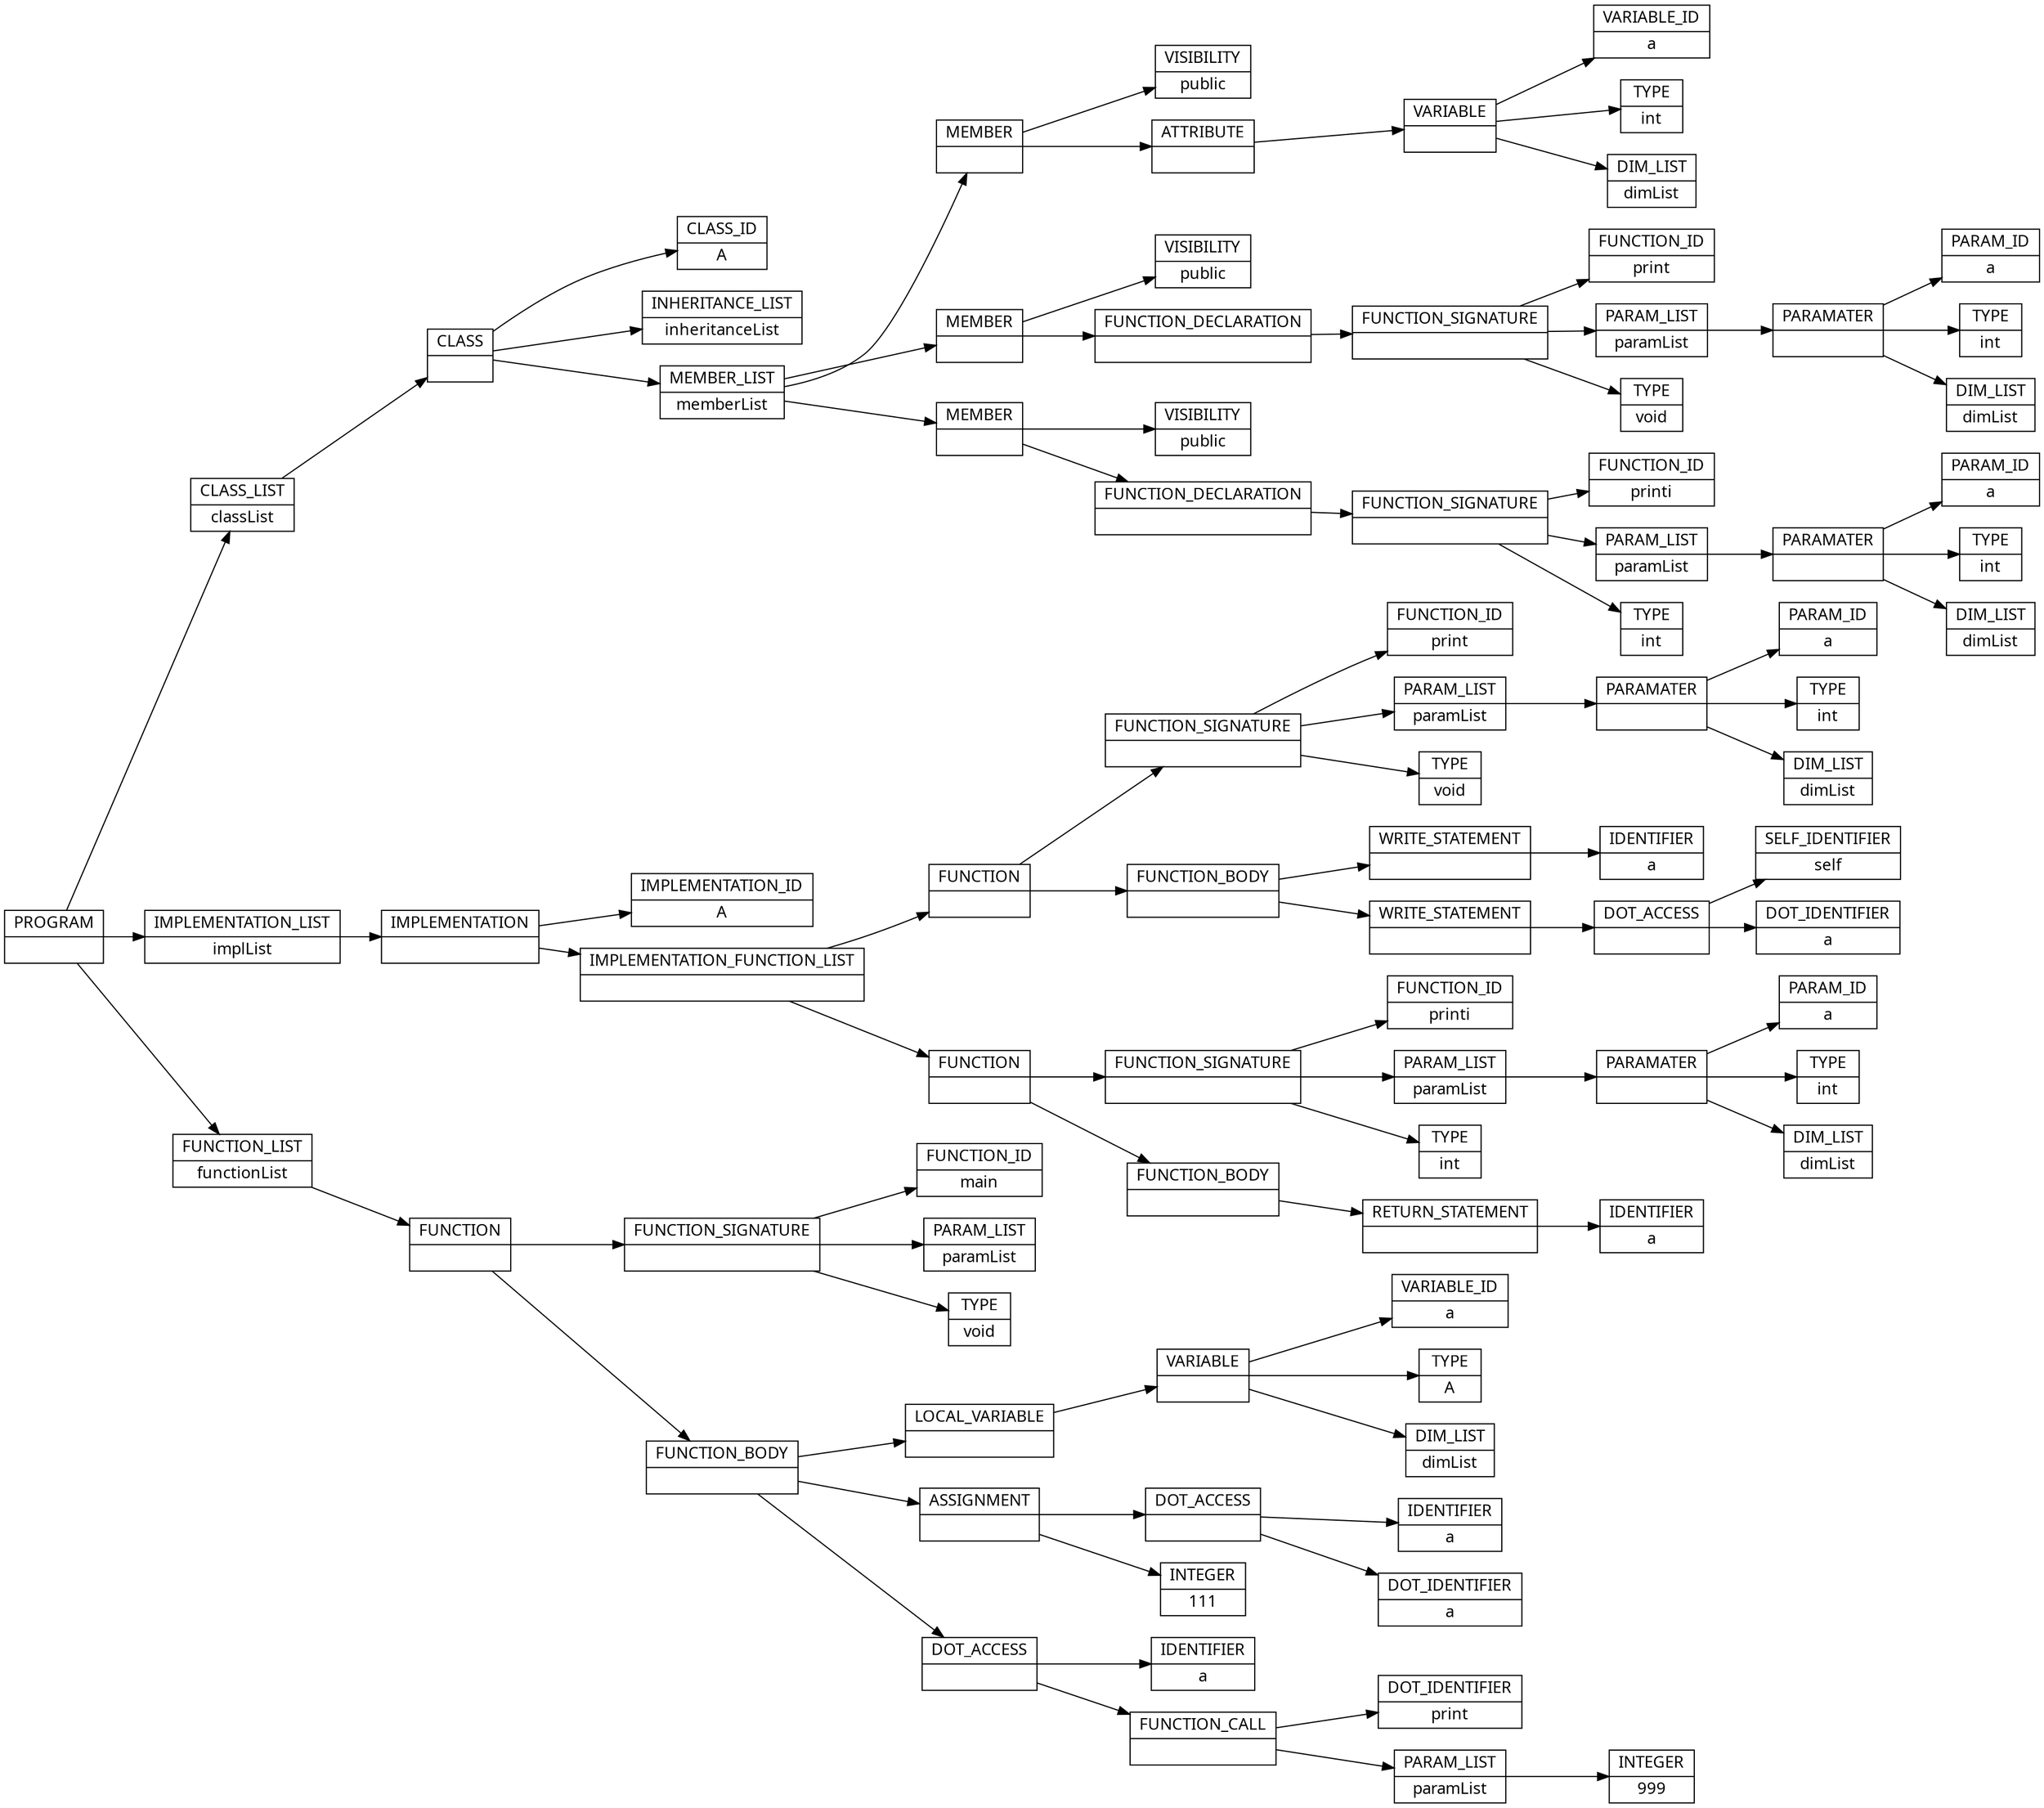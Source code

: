 digraph AST {
  node [shape=record];
    node [fontname=Sans];charset="UTF-8" splines=true splines=spline rankdir =LR
  node3 [label="PROGRAM |  "];
  node0 [label="CLASS_LIST | classList "];
  node39 [label="CLASS |  "];
  node4 [label="CLASS_ID | A "];
  node5 [label="INHERITANCE_LIST | inheritanceList "];
  node6 [label="MEMBER_LIST | memberList "];
  node14 [label="MEMBER |  "];
  node7 [label="VISIBILITY | public "];
  node13 [label="ATTRIBUTE |  "];
  node12 [label="VARIABLE |  "];
  node8 [label="VARIABLE_ID | a "];
  node9 [label="TYPE | int "];
  node10 [label="DIM_LIST | dimList "];
  node26 [label="MEMBER |  "];
  node15 [label="VISIBILITY | public "];
  node25 [label="FUNCTION_DECLARATION |  "];
  node24 [label="FUNCTION_SIGNATURE |  "];
  node16 [label="FUNCTION_ID | print "];
  node17 [label="PARAM_LIST | paramList "];
  node22 [label="PARAMATER |  "];
  node18 [label="PARAM_ID | a "];
  node19 [label="TYPE | int "];
  node20 [label="DIM_LIST | dimList "];
  node23 [label="TYPE | void "];
  node38 [label="MEMBER |  "];
  node27 [label="VISIBILITY | public "];
  node37 [label="FUNCTION_DECLARATION |  "];
  node36 [label="FUNCTION_SIGNATURE |  "];
  node28 [label="FUNCTION_ID | printi "];
  node29 [label="PARAM_LIST | paramList "];
  node34 [label="PARAMATER |  "];
  node30 [label="PARAM_ID | a "];
  node31 [label="TYPE | int "];
  node32 [label="DIM_LIST | dimList "];
  node35 [label="TYPE | int "];
  node1 [label="IMPLEMENTATION_LIST | implList "];
  node72 [label="IMPLEMENTATION |  "];
  node40 [label="IMPLEMENTATION_ID | A "];
  node41 [label="IMPLEMENTATION_FUNCTION_LIST |  "];
  node58 [label="FUNCTION |  "];
  node50 [label="FUNCTION_SIGNATURE |  "];
  node42 [label="FUNCTION_ID | print "];
  node43 [label="PARAM_LIST | paramList "];
  node48 [label="PARAMATER |  "];
  node44 [label="PARAM_ID | a "];
  node45 [label="TYPE | int "];
  node46 [label="DIM_LIST | dimList "];
  node49 [label="TYPE | void "];
  node51 [label="FUNCTION_BODY |  "];
  node53 [label="WRITE_STATEMENT |  "];
  node52 [label="IDENTIFIER | a "];
  node57 [label="WRITE_STATEMENT |  "];
  node56 [label="DOT_ACCESS |  "];
  node54 [label="SELF_IDENTIFIER | self "];
  node55 [label="DOT_IDENTIFIER | a "];
  node71 [label="FUNCTION |  "];
  node67 [label="FUNCTION_SIGNATURE |  "];
  node59 [label="FUNCTION_ID | printi "];
  node60 [label="PARAM_LIST | paramList "];
  node65 [label="PARAMATER |  "];
  node61 [label="PARAM_ID | a "];
  node62 [label="TYPE | int "];
  node63 [label="DIM_LIST | dimList "];
  node66 [label="TYPE | int "];
  node68 [label="FUNCTION_BODY |  "];
  node70 [label="RETURN_STATEMENT |  "];
  node69 [label="IDENTIFIER | a "];
  node2 [label="FUNCTION_LIST | functionList "];
  node96 [label="FUNCTION |  "];
  node76 [label="FUNCTION_SIGNATURE |  "];
  node73 [label="FUNCTION_ID | main "];
  node74 [label="PARAM_LIST | paramList "];
  node75 [label="TYPE | void "];
  node77 [label="FUNCTION_BODY |  "];
  node83 [label="LOCAL_VARIABLE |  "];
  node82 [label="VARIABLE |  "];
  node78 [label="VARIABLE_ID | a "];
  node79 [label="TYPE | A "];
  node80 [label="DIM_LIST | dimList "];
  node89 [label="ASSIGNMENT |  "];
  node86 [label="DOT_ACCESS |  "];
  node84 [label="IDENTIFIER | a "];
  node85 [label="DOT_IDENTIFIER | a "];
  node88 [label="INTEGER | 111 "];
  node95 [label="DOT_ACCESS |  "];
  node90 [label="IDENTIFIER | a "];
  node94 [label="FUNCTION_CALL |  "];
  node91 [label="DOT_IDENTIFIER | print "];
  node92 [label="PARAM_LIST | paramList "];
  node93 [label="INTEGER | 999 "];
  node3 -> node0;
  node0 -> node39;
  node39 -> node4;
  node39 -> node5;
  node39 -> node6;
  node6 -> node14;
  node14 -> node7;
  node14 -> node13;
  node13 -> node12;
  node12 -> node8;
  node12 -> node9;
  node12 -> node10;
  node6 -> node26;
  node26 -> node15;
  node26 -> node25;
  node25 -> node24;
  node24 -> node16;
  node24 -> node17;
  node17 -> node22;
  node22 -> node18;
  node22 -> node19;
  node22 -> node20;
  node24 -> node23;
  node6 -> node38;
  node38 -> node27;
  node38 -> node37;
  node37 -> node36;
  node36 -> node28;
  node36 -> node29;
  node29 -> node34;
  node34 -> node30;
  node34 -> node31;
  node34 -> node32;
  node36 -> node35;
  node3 -> node1;
  node1 -> node72;
  node72 -> node40;
  node72 -> node41;
  node41 -> node58;
  node58 -> node50;
  node50 -> node42;
  node50 -> node43;
  node43 -> node48;
  node48 -> node44;
  node48 -> node45;
  node48 -> node46;
  node50 -> node49;
  node58 -> node51;
  node51 -> node53;
  node53 -> node52;
  node51 -> node57;
  node57 -> node56;
  node56 -> node54;
  node56 -> node55;
  node41 -> node71;
  node71 -> node67;
  node67 -> node59;
  node67 -> node60;
  node60 -> node65;
  node65 -> node61;
  node65 -> node62;
  node65 -> node63;
  node67 -> node66;
  node71 -> node68;
  node68 -> node70;
  node70 -> node69;
  node3 -> node2;
  node2 -> node96;
  node96 -> node76;
  node76 -> node73;
  node76 -> node74;
  node76 -> node75;
  node96 -> node77;
  node77 -> node83;
  node83 -> node82;
  node82 -> node78;
  node82 -> node79;
  node82 -> node80;
  node77 -> node89;
  node89 -> node86;
  node86 -> node84;
  node86 -> node85;
  node89 -> node88;
  node77 -> node95;
  node95 -> node90;
  node95 -> node94;
  node94 -> node91;
  node94 -> node92;
  node92 -> node93;
}
